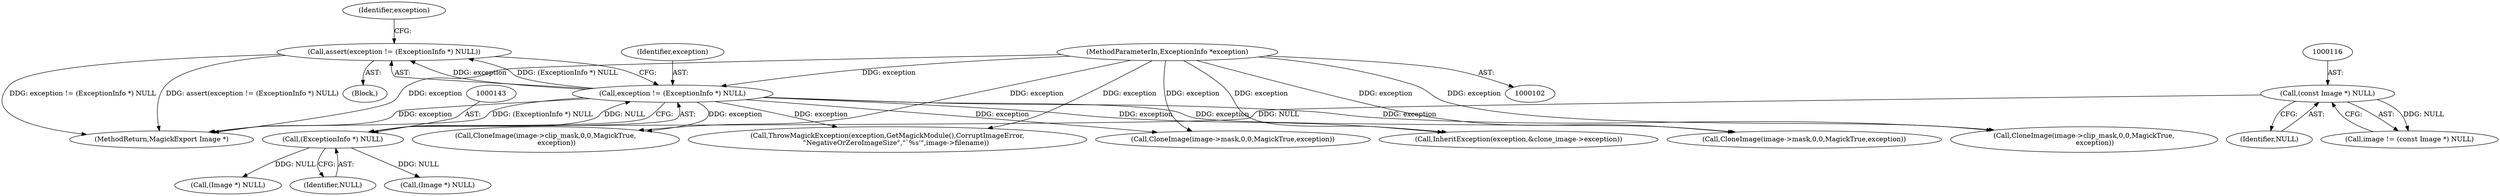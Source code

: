 digraph "0_ImageMagick_01843366d6a7b96e22ad7bb67f3df7d9fd4d5d74@API" {
"1000139" [label="(Call,assert(exception != (ExceptionInfo *) NULL))"];
"1000140" [label="(Call,exception != (ExceptionInfo *) NULL)"];
"1000107" [label="(MethodParameterIn,ExceptionInfo *exception)"];
"1000142" [label="(Call,(ExceptionInfo *) NULL)"];
"1000115" [label="(Call,(const Image *) NULL)"];
"1000190" [label="(Call,(Image *) NULL)"];
"1000575" [label="(Call,CloneImage(image->clip_mask,0,0,MagickTrue,\n          exception))"];
"1000141" [label="(Identifier,exception)"];
"1000166" [label="(Call,ThrowMagickException(exception,GetMagickModule(),CorruptImageError,\n        \"NegativeOrZeroImageSize\",\"`%s'\",image->filename))"];
"1000115" [label="(Call,(const Image *) NULL)"];
"1000638" [label="(Call,CloneImage(image->clip_mask,0,0,MagickTrue,\n          exception))"];
"1000140" [label="(Call,exception != (ExceptionInfo *) NULL)"];
"1000142" [label="(Call,(ExceptionInfo *) NULL)"];
"1000595" [label="(Call,CloneImage(image->mask,0,0,MagickTrue,exception))"];
"1000108" [label="(Block,)"];
"1000144" [label="(Identifier,NULL)"];
"1000830" [label="(Call,InheritException(exception,&clone_image->exception))"];
"1000117" [label="(Identifier,NULL)"];
"1000176" [label="(Call,(Image *) NULL)"];
"1000658" [label="(Call,CloneImage(image->mask,0,0,MagickTrue,exception))"];
"1000107" [label="(MethodParameterIn,ExceptionInfo *exception)"];
"1000139" [label="(Call,assert(exception != (ExceptionInfo *) NULL))"];
"1000148" [label="(Identifier,exception)"];
"1000113" [label="(Call,image != (const Image *) NULL)"];
"1000842" [label="(MethodReturn,MagickExport Image *)"];
"1000139" -> "1000108"  [label="AST: "];
"1000139" -> "1000140"  [label="CFG: "];
"1000140" -> "1000139"  [label="AST: "];
"1000148" -> "1000139"  [label="CFG: "];
"1000139" -> "1000842"  [label="DDG: assert(exception != (ExceptionInfo *) NULL)"];
"1000139" -> "1000842"  [label="DDG: exception != (ExceptionInfo *) NULL"];
"1000140" -> "1000139"  [label="DDG: exception"];
"1000140" -> "1000139"  [label="DDG: (ExceptionInfo *) NULL"];
"1000140" -> "1000142"  [label="CFG: "];
"1000141" -> "1000140"  [label="AST: "];
"1000142" -> "1000140"  [label="AST: "];
"1000140" -> "1000842"  [label="DDG: (ExceptionInfo *) NULL"];
"1000140" -> "1000842"  [label="DDG: exception"];
"1000107" -> "1000140"  [label="DDG: exception"];
"1000142" -> "1000140"  [label="DDG: NULL"];
"1000140" -> "1000166"  [label="DDG: exception"];
"1000140" -> "1000575"  [label="DDG: exception"];
"1000140" -> "1000595"  [label="DDG: exception"];
"1000140" -> "1000638"  [label="DDG: exception"];
"1000140" -> "1000658"  [label="DDG: exception"];
"1000140" -> "1000830"  [label="DDG: exception"];
"1000107" -> "1000102"  [label="AST: "];
"1000107" -> "1000842"  [label="DDG: exception"];
"1000107" -> "1000166"  [label="DDG: exception"];
"1000107" -> "1000575"  [label="DDG: exception"];
"1000107" -> "1000595"  [label="DDG: exception"];
"1000107" -> "1000638"  [label="DDG: exception"];
"1000107" -> "1000658"  [label="DDG: exception"];
"1000107" -> "1000830"  [label="DDG: exception"];
"1000142" -> "1000144"  [label="CFG: "];
"1000143" -> "1000142"  [label="AST: "];
"1000144" -> "1000142"  [label="AST: "];
"1000115" -> "1000142"  [label="DDG: NULL"];
"1000142" -> "1000176"  [label="DDG: NULL"];
"1000142" -> "1000190"  [label="DDG: NULL"];
"1000115" -> "1000113"  [label="AST: "];
"1000115" -> "1000117"  [label="CFG: "];
"1000116" -> "1000115"  [label="AST: "];
"1000117" -> "1000115"  [label="AST: "];
"1000113" -> "1000115"  [label="CFG: "];
"1000115" -> "1000113"  [label="DDG: NULL"];
}
